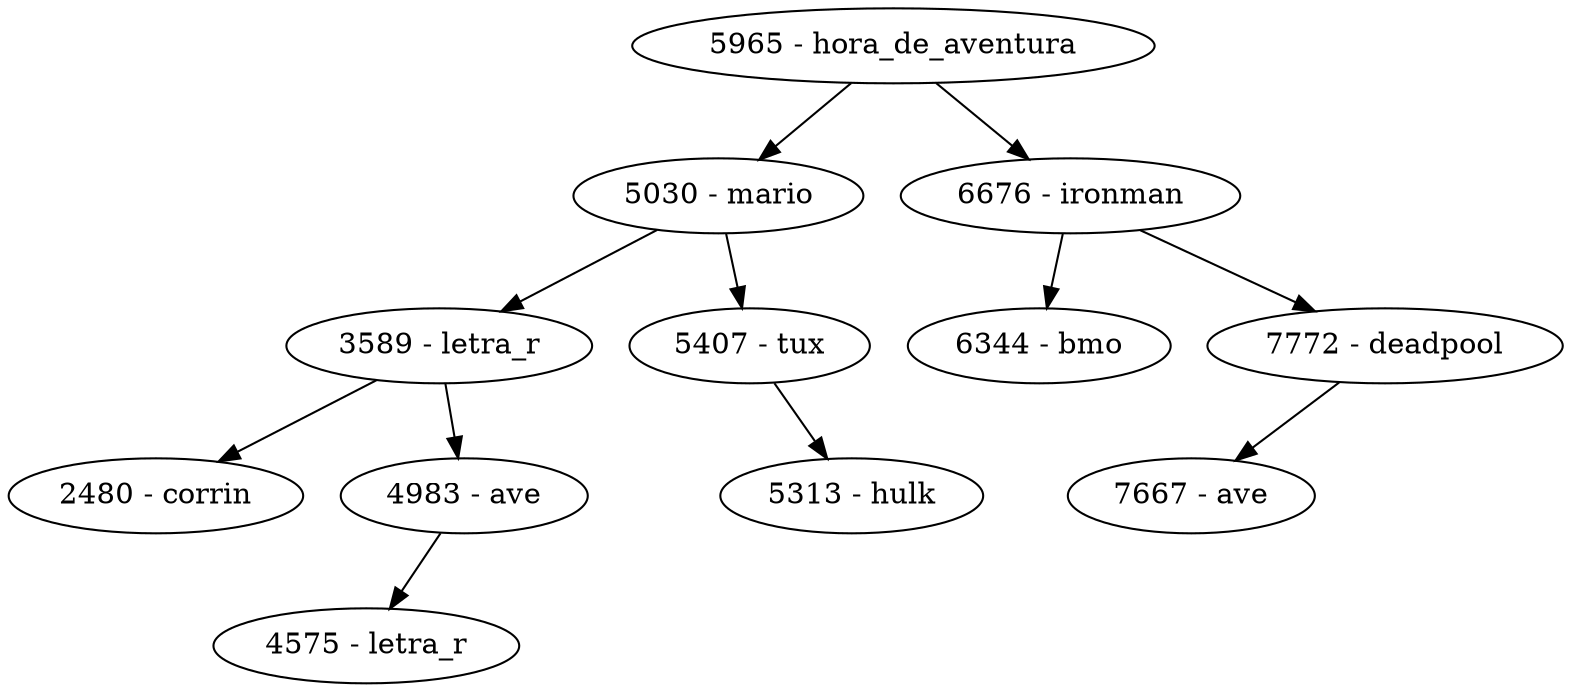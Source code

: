 digraph arbolAVL{"5965 - hora_de_aventura" ; x1 [label="",width=.1,style=invis];"5965 - hora_de_aventura" -> "5030 - mario" ; x2 [label="",width=.1,style=invis];"5030 - mario" -> "3589 - letra_r" ; x3 [label="",width=.1,style=invis];"3589 - letra_r" -> "2480 - corrin" ;"3589 - letra_r" -> "4983 - ave" ; x4 [label="",width=.1,style=invis];"4983 - ave" -> "4575 - letra_r" ;"4983 - ave" -> x4[style=invis]{rank=same"4575 - letra_r" -> x4 [style=invis]}; {rank=same"2480 - corrin" -> "4983 - ave" [style=invis]}; "5030 - mario" -> "5407 - tux" ; x3 [label="",width=.1,style=invis];"5407 - tux" -> "5313 - hulk" ;"5407 - tux" -> x3[style=invis]{rank=same"5313 - hulk" -> x3 [style=invis]}; {rank=same"3589 - letra_r" -> "5407 - tux" [style=invis]}; "5965 - hora_de_aventura" -> "6676 - ironman" ; x2 [label="",width=.1,style=invis];"6676 - ironman" -> "6344 - bmo" ;"6676 - ironman" -> "7772 - deadpool" ; x3 [label="",width=.1,style=invis];"7772 - deadpool" -> "7667 - ave" ;"7772 - deadpool" -> x3[style=invis]{rank=same"7667 - ave" -> x3 [style=invis]}; {rank=same"6344 - bmo" -> "7772 - deadpool" [style=invis]}; {rank=same"5030 - mario" -> "6676 - ironman" [style=invis]}; }